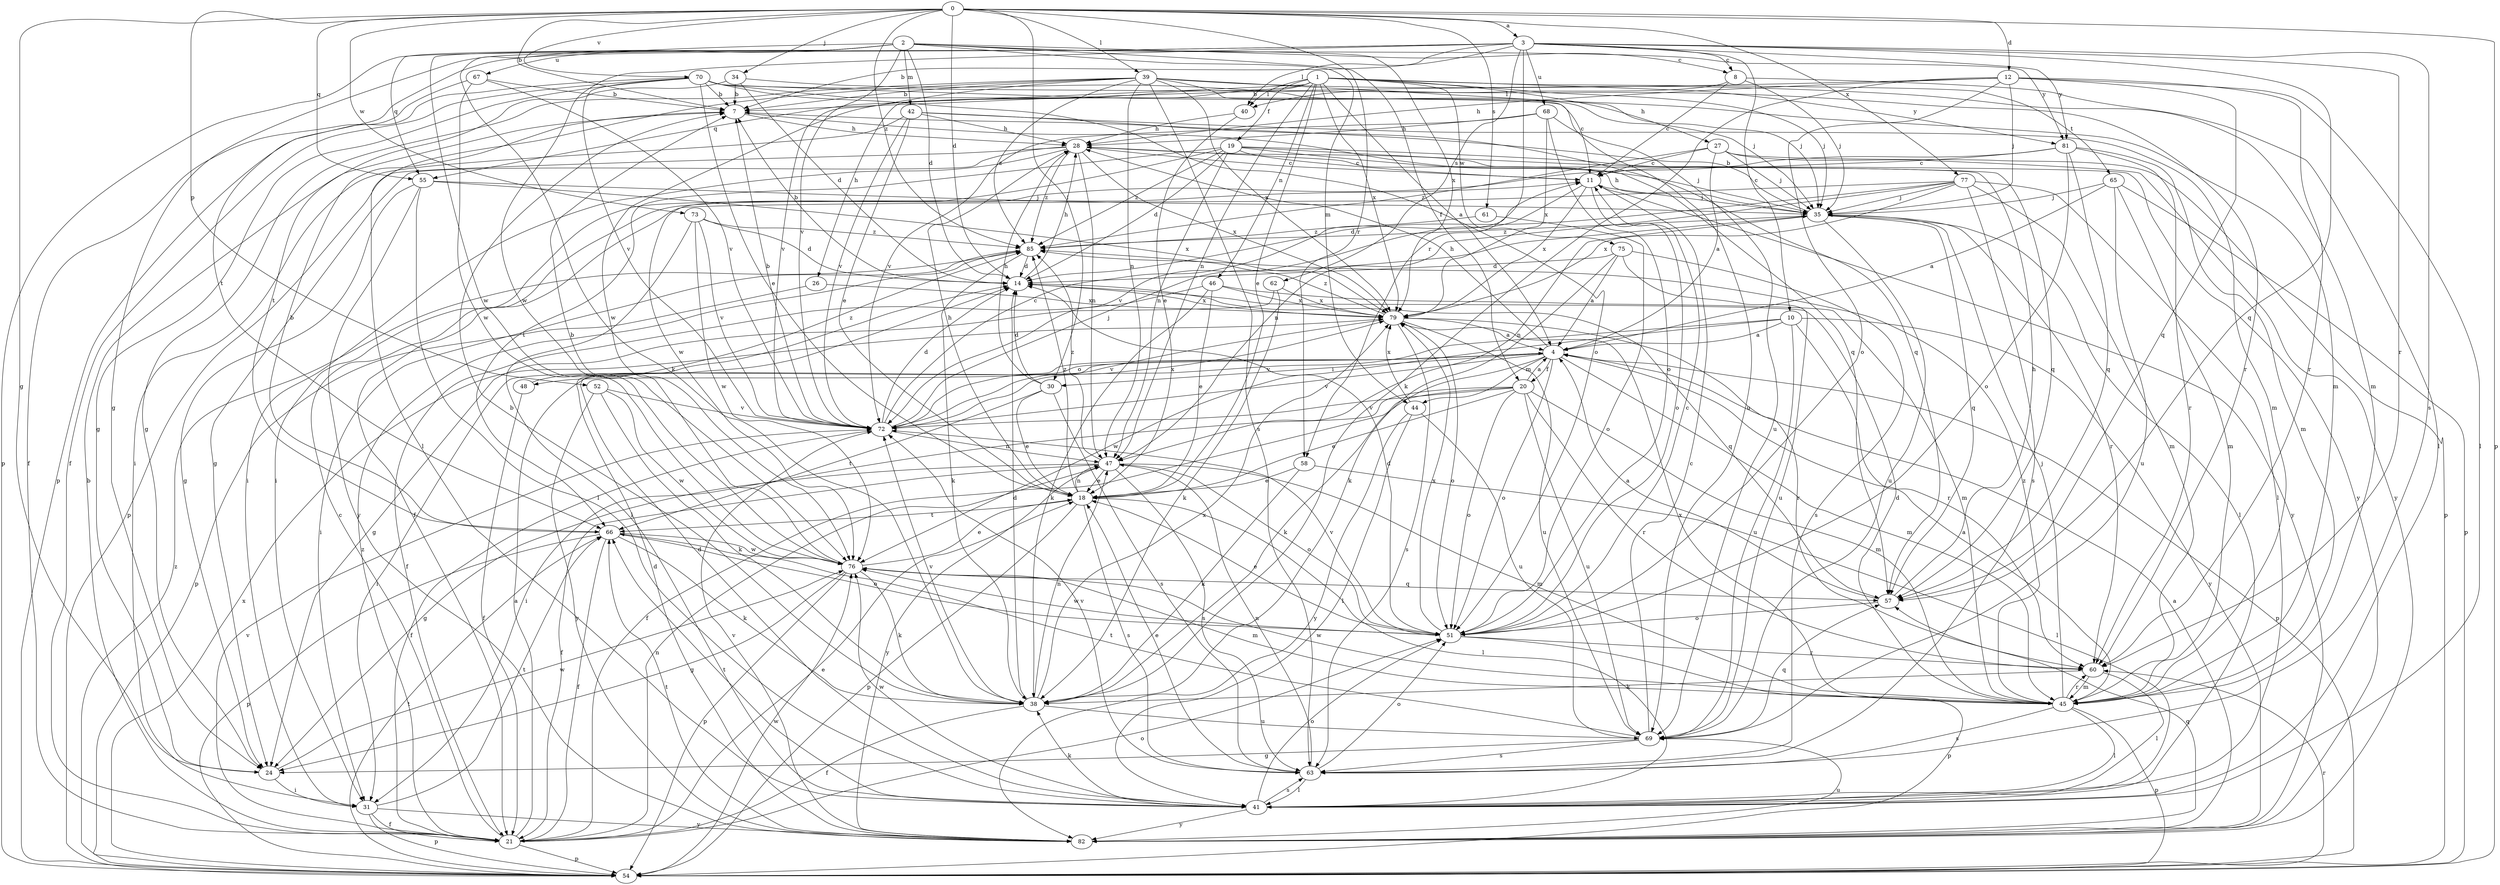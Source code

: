 strict digraph  {
0;
1;
2;
3;
4;
7;
8;
10;
11;
12;
14;
18;
19;
20;
21;
24;
26;
27;
28;
30;
31;
34;
35;
38;
39;
40;
41;
42;
44;
45;
46;
47;
48;
51;
52;
54;
55;
57;
58;
60;
61;
62;
63;
65;
66;
67;
68;
69;
70;
72;
73;
75;
76;
77;
79;
81;
82;
85;
0 -> 3  [label=a];
0 -> 7  [label=b];
0 -> 12  [label=d];
0 -> 14  [label=d];
0 -> 24  [label=g];
0 -> 30  [label=i];
0 -> 34  [label=j];
0 -> 39  [label=l];
0 -> 52  [label=p];
0 -> 54  [label=p];
0 -> 55  [label=q];
0 -> 58  [label=r];
0 -> 61  [label=s];
0 -> 70  [label=v];
0 -> 73  [label=w];
0 -> 77  [label=x];
0 -> 85  [label=z];
1 -> 4  [label=a];
1 -> 18  [label=e];
1 -> 19  [label=f];
1 -> 26  [label=h];
1 -> 27  [label=h];
1 -> 35  [label=j];
1 -> 40  [label=l];
1 -> 46  [label=n];
1 -> 47  [label=n];
1 -> 55  [label=q];
1 -> 65  [label=t];
1 -> 75  [label=w];
1 -> 76  [label=w];
1 -> 79  [label=x];
1 -> 81  [label=y];
2 -> 8  [label=c];
2 -> 14  [label=d];
2 -> 20  [label=f];
2 -> 38  [label=k];
2 -> 42  [label=m];
2 -> 44  [label=m];
2 -> 54  [label=p];
2 -> 55  [label=q];
2 -> 67  [label=u];
2 -> 72  [label=v];
2 -> 76  [label=w];
2 -> 79  [label=x];
2 -> 81  [label=y];
3 -> 7  [label=b];
3 -> 8  [label=c];
3 -> 10  [label=c];
3 -> 24  [label=g];
3 -> 40  [label=l];
3 -> 57  [label=q];
3 -> 58  [label=r];
3 -> 60  [label=r];
3 -> 62  [label=s];
3 -> 63  [label=s];
3 -> 66  [label=t];
3 -> 68  [label=u];
3 -> 76  [label=w];
3 -> 81  [label=y];
4 -> 20  [label=f];
4 -> 28  [label=h];
4 -> 30  [label=i];
4 -> 31  [label=i];
4 -> 38  [label=k];
4 -> 44  [label=m];
4 -> 45  [label=m];
4 -> 48  [label=o];
4 -> 51  [label=o];
4 -> 54  [label=p];
4 -> 72  [label=v];
7 -> 28  [label=h];
7 -> 57  [label=q];
8 -> 11  [label=c];
8 -> 35  [label=j];
8 -> 40  [label=l];
8 -> 41  [label=l];
10 -> 4  [label=a];
10 -> 60  [label=r];
10 -> 69  [label=u];
10 -> 72  [label=v];
10 -> 76  [label=w];
10 -> 82  [label=y];
11 -> 35  [label=j];
11 -> 51  [label=o];
11 -> 72  [label=v];
11 -> 79  [label=x];
11 -> 82  [label=y];
12 -> 7  [label=b];
12 -> 28  [label=h];
12 -> 35  [label=j];
12 -> 38  [label=k];
12 -> 41  [label=l];
12 -> 51  [label=o];
12 -> 57  [label=q];
12 -> 60  [label=r];
14 -> 7  [label=b];
14 -> 28  [label=h];
14 -> 57  [label=q];
14 -> 79  [label=x];
18 -> 28  [label=h];
18 -> 41  [label=l];
18 -> 47  [label=n];
18 -> 54  [label=p];
18 -> 63  [label=s];
18 -> 66  [label=t];
18 -> 85  [label=z];
19 -> 11  [label=c];
19 -> 14  [label=d];
19 -> 35  [label=j];
19 -> 47  [label=n];
19 -> 57  [label=q];
19 -> 66  [label=t];
19 -> 76  [label=w];
19 -> 82  [label=y];
19 -> 85  [label=z];
20 -> 4  [label=a];
20 -> 18  [label=e];
20 -> 21  [label=f];
20 -> 31  [label=i];
20 -> 45  [label=m];
20 -> 51  [label=o];
20 -> 60  [label=r];
20 -> 69  [label=u];
20 -> 72  [label=v];
21 -> 4  [label=a];
21 -> 7  [label=b];
21 -> 11  [label=c];
21 -> 18  [label=e];
21 -> 47  [label=n];
21 -> 51  [label=o];
21 -> 54  [label=p];
21 -> 72  [label=v];
21 -> 85  [label=z];
24 -> 31  [label=i];
24 -> 76  [label=w];
26 -> 54  [label=p];
26 -> 79  [label=x];
27 -> 4  [label=a];
27 -> 11  [label=c];
27 -> 35  [label=j];
27 -> 54  [label=p];
27 -> 82  [label=y];
27 -> 85  [label=z];
28 -> 11  [label=c];
28 -> 24  [label=g];
28 -> 31  [label=i];
28 -> 47  [label=n];
28 -> 54  [label=p];
28 -> 79  [label=x];
28 -> 85  [label=z];
30 -> 14  [label=d];
30 -> 18  [label=e];
30 -> 28  [label=h];
30 -> 63  [label=s];
30 -> 66  [label=t];
31 -> 21  [label=f];
31 -> 54  [label=p];
31 -> 66  [label=t];
31 -> 82  [label=y];
34 -> 7  [label=b];
34 -> 14  [label=d];
34 -> 35  [label=j];
34 -> 66  [label=t];
35 -> 7  [label=b];
35 -> 28  [label=h];
35 -> 41  [label=l];
35 -> 47  [label=n];
35 -> 57  [label=q];
35 -> 60  [label=r];
35 -> 69  [label=u];
35 -> 85  [label=z];
38 -> 7  [label=b];
38 -> 14  [label=d];
38 -> 21  [label=f];
38 -> 47  [label=n];
38 -> 69  [label=u];
38 -> 72  [label=v];
38 -> 79  [label=x];
39 -> 7  [label=b];
39 -> 11  [label=c];
39 -> 24  [label=g];
39 -> 35  [label=j];
39 -> 41  [label=l];
39 -> 45  [label=m];
39 -> 47  [label=n];
39 -> 63  [label=s];
39 -> 72  [label=v];
39 -> 79  [label=x];
39 -> 85  [label=z];
40 -> 18  [label=e];
40 -> 28  [label=h];
41 -> 14  [label=d];
41 -> 38  [label=k];
41 -> 51  [label=o];
41 -> 63  [label=s];
41 -> 66  [label=t];
41 -> 76  [label=w];
41 -> 82  [label=y];
42 -> 18  [label=e];
42 -> 28  [label=h];
42 -> 31  [label=i];
42 -> 45  [label=m];
42 -> 57  [label=q];
42 -> 72  [label=v];
44 -> 41  [label=l];
44 -> 69  [label=u];
44 -> 79  [label=x];
44 -> 82  [label=y];
45 -> 4  [label=a];
45 -> 14  [label=d];
45 -> 35  [label=j];
45 -> 41  [label=l];
45 -> 54  [label=p];
45 -> 60  [label=r];
45 -> 63  [label=s];
45 -> 76  [label=w];
45 -> 79  [label=x];
45 -> 85  [label=z];
46 -> 18  [label=e];
46 -> 21  [label=f];
46 -> 38  [label=k];
46 -> 45  [label=m];
46 -> 79  [label=x];
47 -> 18  [label=e];
47 -> 21  [label=f];
47 -> 24  [label=g];
47 -> 45  [label=m];
47 -> 51  [label=o];
47 -> 63  [label=s];
47 -> 82  [label=y];
47 -> 85  [label=z];
48 -> 21  [label=f];
48 -> 85  [label=z];
51 -> 11  [label=c];
51 -> 14  [label=d];
51 -> 18  [label=e];
51 -> 54  [label=p];
51 -> 60  [label=r];
51 -> 72  [label=v];
51 -> 76  [label=w];
51 -> 79  [label=x];
52 -> 38  [label=k];
52 -> 72  [label=v];
52 -> 76  [label=w];
52 -> 82  [label=y];
54 -> 60  [label=r];
54 -> 66  [label=t];
54 -> 76  [label=w];
54 -> 79  [label=x];
54 -> 85  [label=z];
55 -> 24  [label=g];
55 -> 35  [label=j];
55 -> 41  [label=l];
55 -> 79  [label=x];
55 -> 82  [label=y];
57 -> 4  [label=a];
57 -> 28  [label=h];
57 -> 51  [label=o];
58 -> 18  [label=e];
58 -> 38  [label=k];
58 -> 41  [label=l];
60 -> 38  [label=k];
60 -> 41  [label=l];
60 -> 45  [label=m];
61 -> 51  [label=o];
61 -> 85  [label=z];
62 -> 24  [label=g];
62 -> 38  [label=k];
62 -> 79  [label=x];
63 -> 18  [label=e];
63 -> 41  [label=l];
63 -> 47  [label=n];
63 -> 51  [label=o];
63 -> 72  [label=v];
65 -> 4  [label=a];
65 -> 35  [label=j];
65 -> 45  [label=m];
65 -> 54  [label=p];
65 -> 69  [label=u];
66 -> 7  [label=b];
66 -> 21  [label=f];
66 -> 38  [label=k];
66 -> 51  [label=o];
66 -> 54  [label=p];
66 -> 76  [label=w];
67 -> 7  [label=b];
67 -> 21  [label=f];
67 -> 72  [label=v];
67 -> 76  [label=w];
68 -> 28  [label=h];
68 -> 51  [label=o];
68 -> 69  [label=u];
68 -> 72  [label=v];
68 -> 79  [label=x];
69 -> 11  [label=c];
69 -> 24  [label=g];
69 -> 57  [label=q];
69 -> 63  [label=s];
69 -> 66  [label=t];
70 -> 7  [label=b];
70 -> 18  [label=e];
70 -> 21  [label=f];
70 -> 24  [label=g];
70 -> 45  [label=m];
70 -> 51  [label=o];
70 -> 54  [label=p];
70 -> 60  [label=r];
70 -> 69  [label=u];
70 -> 72  [label=v];
72 -> 7  [label=b];
72 -> 11  [label=c];
72 -> 14  [label=d];
72 -> 21  [label=f];
72 -> 35  [label=j];
72 -> 47  [label=n];
72 -> 79  [label=x];
73 -> 14  [label=d];
73 -> 41  [label=l];
73 -> 72  [label=v];
73 -> 76  [label=w];
73 -> 85  [label=z];
75 -> 4  [label=a];
75 -> 14  [label=d];
75 -> 38  [label=k];
75 -> 63  [label=s];
75 -> 69  [label=u];
76 -> 7  [label=b];
76 -> 18  [label=e];
76 -> 24  [label=g];
76 -> 38  [label=k];
76 -> 45  [label=m];
76 -> 54  [label=p];
76 -> 57  [label=q];
77 -> 14  [label=d];
77 -> 21  [label=f];
77 -> 35  [label=j];
77 -> 41  [label=l];
77 -> 45  [label=m];
77 -> 47  [label=n];
77 -> 63  [label=s];
77 -> 79  [label=x];
79 -> 4  [label=a];
79 -> 51  [label=o];
79 -> 60  [label=r];
79 -> 63  [label=s];
79 -> 69  [label=u];
79 -> 72  [label=v];
79 -> 85  [label=z];
81 -> 11  [label=c];
81 -> 31  [label=i];
81 -> 45  [label=m];
81 -> 51  [label=o];
81 -> 57  [label=q];
81 -> 60  [label=r];
82 -> 4  [label=a];
82 -> 14  [label=d];
82 -> 57  [label=q];
82 -> 66  [label=t];
82 -> 69  [label=u];
82 -> 72  [label=v];
85 -> 14  [label=d];
85 -> 31  [label=i];
85 -> 38  [label=k];
}
